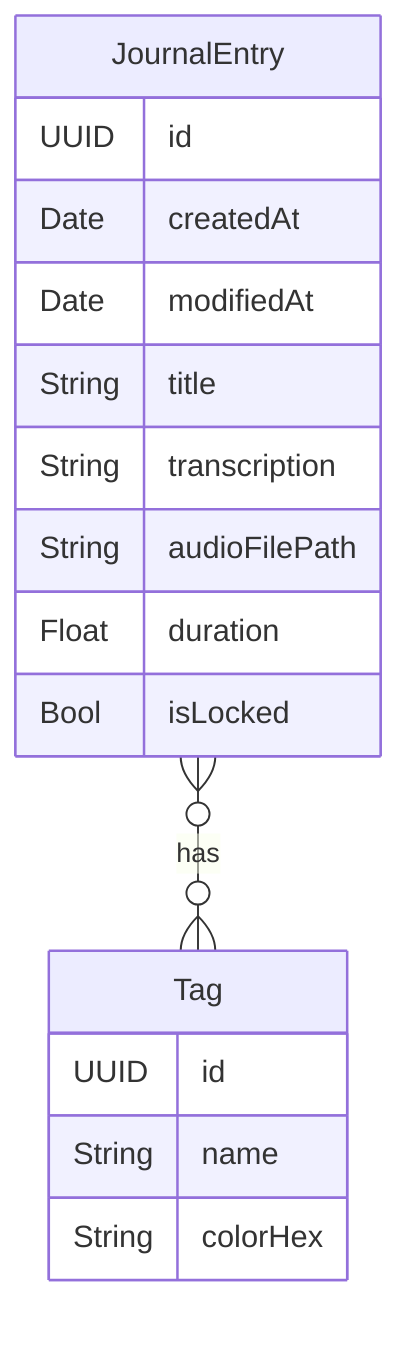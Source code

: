 erDiagram
    JournalEntry {
        UUID id
        Date createdAt
        Date modifiedAt
        String title
        String transcription
        String audioFilePath
        Float duration
        Bool isLocked
    }
    Tag {
        UUID id
        String name
        String colorHex
    }
    JournalEntry }o--o{ Tag : has